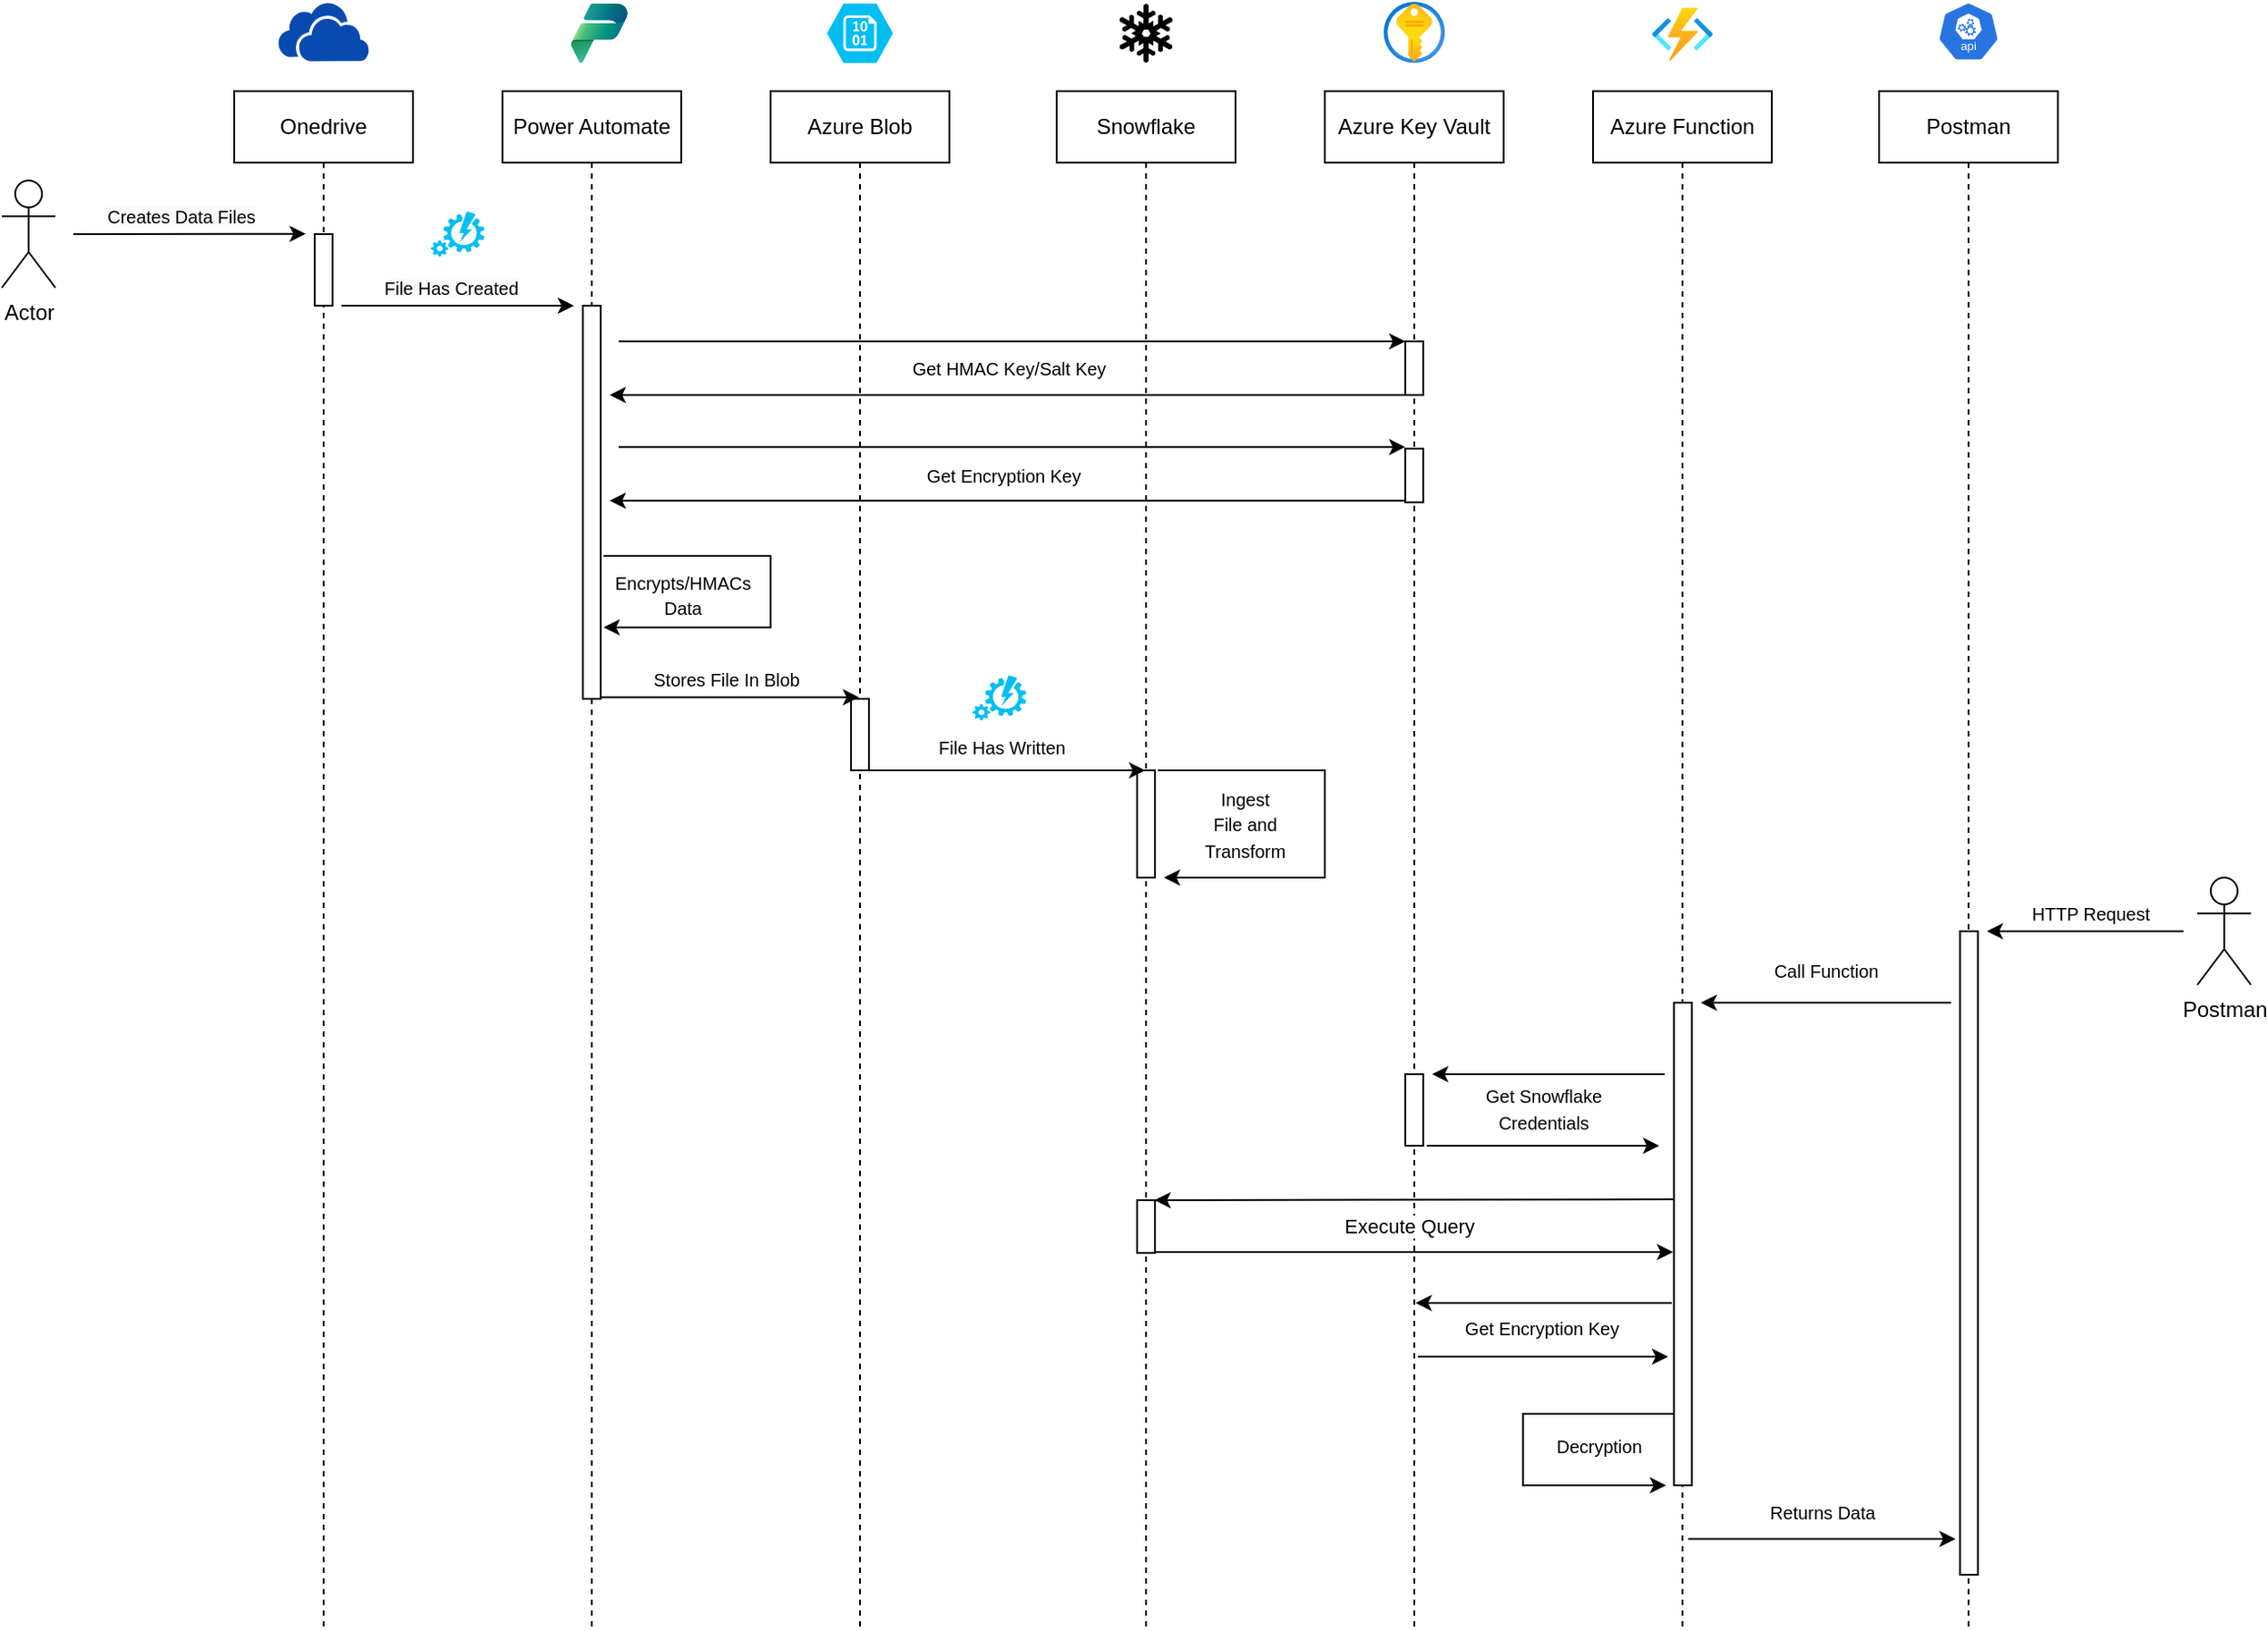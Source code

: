 <mxfile version="24.8.3">
  <diagram name="Page-1" id="2YBvvXClWsGukQMizWep">
    <mxGraphModel dx="1792" dy="598" grid="1" gridSize="10" guides="1" tooltips="1" connect="1" arrows="1" fold="1" page="1" pageScale="1" pageWidth="850" pageHeight="1100" math="0" shadow="0">
      <root>
        <mxCell id="0" />
        <mxCell id="1" parent="0" />
        <mxCell id="97ShY6lG6wa8caIbP_8k-29" value="Snowflake" style="shape=umlLifeline;perimeter=lifelinePerimeter;whiteSpace=wrap;html=1;container=0;dropTarget=0;collapsible=0;recursiveResize=0;outlineConnect=0;portConstraint=eastwest;newEdgeStyle={&quot;edgeStyle&quot;:&quot;elbowEdgeStyle&quot;,&quot;elbow&quot;:&quot;vertical&quot;,&quot;curved&quot;:0,&quot;rounded&quot;:0};" parent="1" vertex="1">
          <mxGeometry x="530" y="500" width="100" height="860" as="geometry" />
        </mxCell>
        <mxCell id="97ShY6lG6wa8caIbP_8k-30" value="" style="html=1;points=[];perimeter=orthogonalPerimeter;outlineConnect=0;targetShapes=umlLifeline;portConstraint=eastwest;newEdgeStyle={&quot;edgeStyle&quot;:&quot;elbowEdgeStyle&quot;,&quot;elbow&quot;:&quot;vertical&quot;,&quot;curved&quot;:0,&quot;rounded&quot;:0};" parent="97ShY6lG6wa8caIbP_8k-29" vertex="1">
          <mxGeometry x="45" y="380" width="10" height="60" as="geometry" />
        </mxCell>
        <mxCell id="97ShY6lG6wa8caIbP_8k-21" value="Azure Key Vault" style="shape=umlLifeline;perimeter=lifelinePerimeter;whiteSpace=wrap;html=1;container=0;dropTarget=0;collapsible=0;recursiveResize=0;outlineConnect=0;portConstraint=eastwest;newEdgeStyle={&quot;edgeStyle&quot;:&quot;elbowEdgeStyle&quot;,&quot;elbow&quot;:&quot;vertical&quot;,&quot;curved&quot;:0,&quot;rounded&quot;:0};" parent="1" vertex="1">
          <mxGeometry x="680" y="500" width="100" height="860" as="geometry" />
        </mxCell>
        <mxCell id="97ShY6lG6wa8caIbP_8k-22" value="" style="html=1;points=[];perimeter=orthogonalPerimeter;outlineConnect=0;targetShapes=umlLifeline;portConstraint=eastwest;newEdgeStyle={&quot;edgeStyle&quot;:&quot;elbowEdgeStyle&quot;,&quot;elbow&quot;:&quot;vertical&quot;,&quot;curved&quot;:0,&quot;rounded&quot;:0};" parent="97ShY6lG6wa8caIbP_8k-21" vertex="1">
          <mxGeometry x="45" y="140" width="10" height="30" as="geometry" />
        </mxCell>
        <mxCell id="gfqgi7KnSlTVgtVMXNG0-12" value="" style="html=1;points=[];perimeter=orthogonalPerimeter;outlineConnect=0;targetShapes=umlLifeline;portConstraint=eastwest;newEdgeStyle={&quot;edgeStyle&quot;:&quot;elbowEdgeStyle&quot;,&quot;elbow&quot;:&quot;vertical&quot;,&quot;curved&quot;:0,&quot;rounded&quot;:0};" parent="97ShY6lG6wa8caIbP_8k-21" vertex="1">
          <mxGeometry x="45" y="200" width="10" height="30" as="geometry" />
        </mxCell>
        <mxCell id="97ShY6lG6wa8caIbP_8k-1" value="Onedrive" style="shape=umlLifeline;perimeter=lifelinePerimeter;whiteSpace=wrap;html=1;container=0;dropTarget=0;collapsible=0;recursiveResize=0;outlineConnect=0;portConstraint=eastwest;newEdgeStyle={&quot;edgeStyle&quot;:&quot;elbowEdgeStyle&quot;,&quot;elbow&quot;:&quot;vertical&quot;,&quot;curved&quot;:0,&quot;rounded&quot;:0};" parent="1" vertex="1">
          <mxGeometry x="70" y="500" width="100" height="860" as="geometry" />
        </mxCell>
        <mxCell id="97ShY6lG6wa8caIbP_8k-2" value="" style="html=1;points=[];perimeter=orthogonalPerimeter;outlineConnect=0;targetShapes=umlLifeline;portConstraint=eastwest;newEdgeStyle={&quot;edgeStyle&quot;:&quot;elbowEdgeStyle&quot;,&quot;elbow&quot;:&quot;vertical&quot;,&quot;curved&quot;:0,&quot;rounded&quot;:0};" parent="97ShY6lG6wa8caIbP_8k-1" vertex="1">
          <mxGeometry x="45" y="80" width="10" height="40" as="geometry" />
        </mxCell>
        <mxCell id="97ShY6lG6wa8caIbP_8k-3" value="Actor" style="shape=umlActor;verticalLabelPosition=bottom;verticalAlign=top;html=1;outlineConnect=0;" parent="1" vertex="1">
          <mxGeometry x="-60" y="550" width="30" height="60" as="geometry" />
        </mxCell>
        <mxCell id="97ShY6lG6wa8caIbP_8k-4" value="" style="endArrow=classic;html=1;rounded=0;" parent="1" edge="1">
          <mxGeometry width="50" height="50" relative="1" as="geometry">
            <mxPoint x="-20" y="580.055" as="sourcePoint" />
            <mxPoint x="110" y="579.82" as="targetPoint" />
          </mxGeometry>
        </mxCell>
        <mxCell id="97ShY6lG6wa8caIbP_8k-5" value="&lt;span style=&quot;background-color: rgb(251, 251, 251);&quot;&gt;&lt;font style=&quot;font-size: 10px;&quot;&gt;Creates Data Files&lt;/font&gt;&lt;/span&gt;" style="edgeLabel;html=1;align=center;verticalAlign=middle;resizable=0;points=[];" parent="97ShY6lG6wa8caIbP_8k-4" vertex="1" connectable="0">
          <mxGeometry x="-0.065" y="-1" relative="1" as="geometry">
            <mxPoint x="-1" y="-11" as="offset" />
          </mxGeometry>
        </mxCell>
        <mxCell id="97ShY6lG6wa8caIbP_8k-6" value="Power Automate" style="shape=umlLifeline;perimeter=lifelinePerimeter;whiteSpace=wrap;html=1;container=0;dropTarget=0;collapsible=0;recursiveResize=0;outlineConnect=0;portConstraint=eastwest;newEdgeStyle={&quot;edgeStyle&quot;:&quot;elbowEdgeStyle&quot;,&quot;elbow&quot;:&quot;vertical&quot;,&quot;curved&quot;:0,&quot;rounded&quot;:0};" parent="1" vertex="1">
          <mxGeometry x="220" y="500" width="100" height="860" as="geometry" />
        </mxCell>
        <mxCell id="97ShY6lG6wa8caIbP_8k-7" value="" style="html=1;points=[];perimeter=orthogonalPerimeter;outlineConnect=0;targetShapes=umlLifeline;portConstraint=eastwest;newEdgeStyle={&quot;edgeStyle&quot;:&quot;elbowEdgeStyle&quot;,&quot;elbow&quot;:&quot;vertical&quot;,&quot;curved&quot;:0,&quot;rounded&quot;:0};" parent="97ShY6lG6wa8caIbP_8k-6" vertex="1">
          <mxGeometry x="45" y="120" width="10" height="220" as="geometry" />
        </mxCell>
        <mxCell id="97ShY6lG6wa8caIbP_8k-8" value="" style="endArrow=classic;html=1;rounded=0;" parent="1" edge="1">
          <mxGeometry width="50" height="50" relative="1" as="geometry">
            <mxPoint x="130" y="620" as="sourcePoint" />
            <mxPoint x="260" y="620" as="targetPoint" />
          </mxGeometry>
        </mxCell>
        <mxCell id="97ShY6lG6wa8caIbP_8k-9" value="&lt;span style=&quot;font-size: 10px; background-color: rgb(251, 251, 251);&quot;&gt;File Has Created&lt;/span&gt;" style="edgeLabel;html=1;align=center;verticalAlign=middle;resizable=0;points=[];" parent="97ShY6lG6wa8caIbP_8k-8" vertex="1" connectable="0">
          <mxGeometry x="-0.118" relative="1" as="geometry">
            <mxPoint x="3" y="-10" as="offset" />
          </mxGeometry>
        </mxCell>
        <mxCell id="97ShY6lG6wa8caIbP_8k-10" value="Azure Function" style="shape=umlLifeline;perimeter=lifelinePerimeter;whiteSpace=wrap;html=1;container=0;dropTarget=0;collapsible=0;recursiveResize=0;outlineConnect=0;portConstraint=eastwest;newEdgeStyle={&quot;edgeStyle&quot;:&quot;elbowEdgeStyle&quot;,&quot;elbow&quot;:&quot;vertical&quot;,&quot;curved&quot;:0,&quot;rounded&quot;:0};" parent="1" vertex="1">
          <mxGeometry x="830" y="500" width="100" height="860" as="geometry" />
        </mxCell>
        <mxCell id="97ShY6lG6wa8caIbP_8k-12" value="Postman" style="shape=umlActor;verticalLabelPosition=bottom;verticalAlign=top;html=1;outlineConnect=0;" parent="1" vertex="1">
          <mxGeometry x="1168" y="940" width="30" height="60" as="geometry" />
        </mxCell>
        <mxCell id="97ShY6lG6wa8caIbP_8k-34" value="Azure Blob" style="shape=umlLifeline;perimeter=lifelinePerimeter;whiteSpace=wrap;html=1;container=0;dropTarget=0;collapsible=0;recursiveResize=0;outlineConnect=0;portConstraint=eastwest;newEdgeStyle={&quot;edgeStyle&quot;:&quot;elbowEdgeStyle&quot;,&quot;elbow&quot;:&quot;vertical&quot;,&quot;curved&quot;:0,&quot;rounded&quot;:0};" parent="1" vertex="1">
          <mxGeometry x="370" y="500" width="100" height="860" as="geometry" />
        </mxCell>
        <mxCell id="97ShY6lG6wa8caIbP_8k-35" value="" style="html=1;points=[];perimeter=orthogonalPerimeter;outlineConnect=0;targetShapes=umlLifeline;portConstraint=eastwest;newEdgeStyle={&quot;edgeStyle&quot;:&quot;elbowEdgeStyle&quot;,&quot;elbow&quot;:&quot;vertical&quot;,&quot;curved&quot;:0,&quot;rounded&quot;:0};" parent="97ShY6lG6wa8caIbP_8k-34" vertex="1">
          <mxGeometry x="45" y="340" width="10" height="40" as="geometry" />
        </mxCell>
        <mxCell id="97ShY6lG6wa8caIbP_8k-38" value="" style="endArrow=classic;html=1;rounded=0;" parent="1" target="97ShY6lG6wa8caIbP_8k-29" edge="1">
          <mxGeometry width="50" height="50" relative="1" as="geometry">
            <mxPoint x="425" y="880" as="sourcePoint" />
            <mxPoint x="570" y="880" as="targetPoint" />
            <Array as="points" />
          </mxGeometry>
        </mxCell>
        <mxCell id="97ShY6lG6wa8caIbP_8k-39" value="&lt;font style=&quot;font-size: 10px;&quot;&gt;File Has Written&lt;/font&gt;" style="edgeLabel;html=1;align=center;verticalAlign=middle;resizable=0;points=[];" parent="97ShY6lG6wa8caIbP_8k-38" vertex="1" connectable="0">
          <mxGeometry x="-0.131" relative="1" as="geometry">
            <mxPoint x="7" y="-13" as="offset" />
          </mxGeometry>
        </mxCell>
        <mxCell id="97ShY6lG6wa8caIbP_8k-40" value="" style="endArrow=classic;html=1;rounded=0;" parent="1" target="97ShY6lG6wa8caIbP_8k-22" edge="1">
          <mxGeometry width="50" height="50" relative="1" as="geometry">
            <mxPoint x="285" y="640" as="sourcePoint" />
            <mxPoint x="710" y="640" as="targetPoint" />
          </mxGeometry>
        </mxCell>
        <mxCell id="97ShY6lG6wa8caIbP_8k-41" value="&lt;font style=&quot;font-size: 10px;&quot;&gt;Get HMAC Key/Salt Key&lt;/font&gt;" style="edgeLabel;html=1;align=center;verticalAlign=middle;resizable=0;points=[];" parent="97ShY6lG6wa8caIbP_8k-40" vertex="1" connectable="0">
          <mxGeometry x="-0.004" relative="1" as="geometry">
            <mxPoint x="-1" y="15" as="offset" />
          </mxGeometry>
        </mxCell>
        <mxCell id="97ShY6lG6wa8caIbP_8k-42" value="" style="endArrow=classic;html=1;rounded=0;" parent="1" edge="1">
          <mxGeometry width="50" height="50" relative="1" as="geometry">
            <mxPoint x="724.5" y="670" as="sourcePoint" />
            <mxPoint x="280" y="670" as="targetPoint" />
          </mxGeometry>
        </mxCell>
        <mxCell id="gfqgi7KnSlTVgtVMXNG0-3" value="&lt;div style=&quot;text-align: center;&quot;&gt;&lt;span style=&quot;background-color: initial; font-size: 10px; text-wrap-mode: nowrap;&quot;&gt;Encrypts/HMACs&lt;/span&gt;&lt;/div&gt;&lt;div style=&quot;text-align: center;&quot;&gt;&lt;span style=&quot;background-color: initial; font-size: 10px; text-wrap-mode: nowrap;&quot;&gt;Data&lt;/span&gt;&lt;/div&gt;" style="text;whiteSpace=wrap;html=1;" parent="1" vertex="1">
          <mxGeometry x="281" y="761" width="90" height="25" as="geometry" />
        </mxCell>
        <mxCell id="gfqgi7KnSlTVgtVMXNG0-4" value="" style="verticalLabelPosition=bottom;html=1;verticalAlign=top;align=center;strokeColor=none;fillColor=#00BEF2;shape=mxgraph.azure.automation;pointerEvents=1;" parent="1" vertex="1">
          <mxGeometry x="180" y="567.5" width="30" height="25" as="geometry" />
        </mxCell>
        <mxCell id="gfqgi7KnSlTVgtVMXNG0-6" value="" style="endArrow=classic;html=1;rounded=0;" parent="1" edge="1">
          <mxGeometry width="50" height="50" relative="1" as="geometry">
            <mxPoint x="285" y="699.09" as="sourcePoint" />
            <mxPoint x="725" y="699.09" as="targetPoint" />
          </mxGeometry>
        </mxCell>
        <mxCell id="gfqgi7KnSlTVgtVMXNG0-7" value="&lt;font style=&quot;font-size: 10px;&quot;&gt;Get Encryption Key&lt;/font&gt;" style="edgeLabel;html=1;align=center;verticalAlign=middle;resizable=0;points=[];" parent="gfqgi7KnSlTVgtVMXNG0-6" vertex="1" connectable="0">
          <mxGeometry x="-0.004" relative="1" as="geometry">
            <mxPoint x="-4" y="16" as="offset" />
          </mxGeometry>
        </mxCell>
        <mxCell id="gfqgi7KnSlTVgtVMXNG0-8" value="" style="endArrow=classic;html=1;rounded=0;" parent="1" edge="1">
          <mxGeometry width="50" height="50" relative="1" as="geometry">
            <mxPoint x="724.5" y="729.09" as="sourcePoint" />
            <mxPoint x="280" y="729.09" as="targetPoint" />
          </mxGeometry>
        </mxCell>
        <mxCell id="97ShY6lG6wa8caIbP_8k-37" value="&lt;font style=&quot;font-size: 10px;&quot;&gt;Stores File In Blob&lt;/font&gt;" style="text;html=1;align=center;verticalAlign=middle;resizable=0;points=[];autosize=1;strokeColor=none;fillColor=none;" parent="1" vertex="1">
          <mxGeometry x="290" y="814" width="110" height="30" as="geometry" />
        </mxCell>
        <mxCell id="gfqgi7KnSlTVgtVMXNG0-16" value="" style="endArrow=classic;html=1;rounded=0;" parent="1" edge="1">
          <mxGeometry width="50" height="50" relative="1" as="geometry">
            <mxPoint x="276.591" y="760" as="sourcePoint" />
            <mxPoint x="276.591" y="800" as="targetPoint" />
            <Array as="points">
              <mxPoint x="330" y="760" />
              <mxPoint x="370" y="760" />
              <mxPoint x="370" y="780" />
              <mxPoint x="370" y="800" />
              <mxPoint x="330" y="800" />
            </Array>
          </mxGeometry>
        </mxCell>
        <mxCell id="gfqgi7KnSlTVgtVMXNG0-17" value="" style="endArrow=classic;html=1;rounded=0;" parent="1" target="97ShY6lG6wa8caIbP_8k-34" edge="1">
          <mxGeometry width="50" height="50" relative="1" as="geometry">
            <mxPoint x="274.591" y="839.09" as="sourcePoint" />
            <mxPoint x="395" y="839" as="targetPoint" />
          </mxGeometry>
        </mxCell>
        <mxCell id="gfqgi7KnSlTVgtVMXNG0-19" value="" style="verticalLabelPosition=bottom;html=1;verticalAlign=top;align=center;strokeColor=none;fillColor=#00BEF2;shape=mxgraph.azure.automation;pointerEvents=1;" parent="1" vertex="1">
          <mxGeometry x="483" y="827" width="30" height="25" as="geometry" />
        </mxCell>
        <mxCell id="gfqgi7KnSlTVgtVMXNG0-22" value="" style="endArrow=classic;html=1;rounded=0;" parent="1" edge="1">
          <mxGeometry width="50" height="50" relative="1" as="geometry">
            <mxPoint x="586.591" y="880" as="sourcePoint" />
            <mxPoint x="590" y="940" as="targetPoint" />
            <Array as="points">
              <mxPoint x="640" y="880" />
              <mxPoint x="680" y="880" />
              <mxPoint x="680" y="900" />
              <mxPoint x="680" y="940" />
              <mxPoint x="640" y="940" />
            </Array>
          </mxGeometry>
        </mxCell>
        <mxCell id="gfqgi7KnSlTVgtVMXNG0-23" value="&lt;font style=&quot;font-size: 10px;&quot;&gt;Ingest&lt;/font&gt;&lt;div&gt;&lt;font style=&quot;font-size: 10px;&quot;&gt;File and&lt;/font&gt;&lt;/div&gt;&lt;div&gt;&lt;font style=&quot;font-size: 10px;&quot;&gt;Transform&lt;/font&gt;&lt;/div&gt;" style="text;html=1;align=center;verticalAlign=middle;resizable=0;points=[];autosize=1;strokeColor=none;fillColor=none;" parent="1" vertex="1">
          <mxGeometry x="600" y="880" width="70" height="60" as="geometry" />
        </mxCell>
        <mxCell id="gfqgi7KnSlTVgtVMXNG0-39" value="Postman" style="shape=umlLifeline;perimeter=lifelinePerimeter;whiteSpace=wrap;html=1;container=0;dropTarget=0;collapsible=0;recursiveResize=0;outlineConnect=0;portConstraint=eastwest;newEdgeStyle={&quot;edgeStyle&quot;:&quot;elbowEdgeStyle&quot;,&quot;elbow&quot;:&quot;vertical&quot;,&quot;curved&quot;:0,&quot;rounded&quot;:0};" parent="1" vertex="1">
          <mxGeometry x="990" y="500" width="100" height="860" as="geometry" />
        </mxCell>
        <mxCell id="97ShY6lG6wa8caIbP_8k-11" value="" style="html=1;points=[];perimeter=orthogonalPerimeter;outlineConnect=0;targetShapes=umlLifeline;portConstraint=eastwest;newEdgeStyle={&quot;edgeStyle&quot;:&quot;elbowEdgeStyle&quot;,&quot;elbow&quot;:&quot;vertical&quot;,&quot;curved&quot;:0,&quot;rounded&quot;:0};" parent="gfqgi7KnSlTVgtVMXNG0-39" vertex="1">
          <mxGeometry x="-114.75" y="510" width="10" height="270" as="geometry" />
        </mxCell>
        <mxCell id="gfqgi7KnSlTVgtVMXNG0-32" value="" style="html=1;points=[];perimeter=orthogonalPerimeter;outlineConnect=0;targetShapes=umlLifeline;portConstraint=eastwest;newEdgeStyle={&quot;edgeStyle&quot;:&quot;elbowEdgeStyle&quot;,&quot;elbow&quot;:&quot;vertical&quot;,&quot;curved&quot;:0,&quot;rounded&quot;:0};" parent="gfqgi7KnSlTVgtVMXNG0-39" vertex="1">
          <mxGeometry x="-265" y="550" width="10" height="40" as="geometry" />
        </mxCell>
        <mxCell id="97ShY6lG6wa8caIbP_8k-24" value="Execute Query" style="edgeLabel;html=1;align=center;verticalAlign=middle;resizable=0;points=[];" parent="gfqgi7KnSlTVgtVMXNG0-39" vertex="1" connectable="0">
          <mxGeometry x="-263.25" y="634.5" as="geometry" />
        </mxCell>
        <mxCell id="97ShY6lG6wa8caIbP_8k-27" value="" style="endArrow=classic;html=1;rounded=0;" parent="gfqgi7KnSlTVgtVMXNG0-39" edge="1">
          <mxGeometry width="50" height="50" relative="1" as="geometry">
            <mxPoint x="-120" y="550" as="sourcePoint" />
            <mxPoint x="-250" y="550" as="targetPoint" />
            <Array as="points">
              <mxPoint x="-200" y="550" />
            </Array>
          </mxGeometry>
        </mxCell>
        <mxCell id="gfqgi7KnSlTVgtVMXNG0-27" value="" style="html=1;points=[];perimeter=orthogonalPerimeter;outlineConnect=0;targetShapes=umlLifeline;portConstraint=eastwest;newEdgeStyle={&quot;edgeStyle&quot;:&quot;elbowEdgeStyle&quot;,&quot;elbow&quot;:&quot;vertical&quot;,&quot;curved&quot;:0,&quot;rounded&quot;:0};" parent="gfqgi7KnSlTVgtVMXNG0-39" vertex="1">
          <mxGeometry x="-415" y="620.5" width="10" height="29.5" as="geometry" />
        </mxCell>
        <mxCell id="97ShY6lG6wa8caIbP_8k-32" value="" style="endArrow=classic;html=1;rounded=0;" parent="gfqgi7KnSlTVgtVMXNG0-39" edge="1">
          <mxGeometry width="50" height="50" relative="1" as="geometry">
            <mxPoint x="-114.75" y="620" as="sourcePoint" />
            <mxPoint x="-405.25" y="620.5" as="targetPoint" />
          </mxGeometry>
        </mxCell>
        <mxCell id="97ShY6lG6wa8caIbP_8k-33" value="" style="endArrow=classic;html=1;rounded=0;" parent="gfqgi7KnSlTVgtVMXNG0-39" edge="1">
          <mxGeometry width="50" height="50" relative="1" as="geometry">
            <mxPoint x="-404.75" y="649.5" as="sourcePoint" />
            <mxPoint x="-115.25" y="649.5" as="targetPoint" />
          </mxGeometry>
        </mxCell>
        <mxCell id="gfqgi7KnSlTVgtVMXNG0-33" value="" style="endArrow=classic;html=1;rounded=0;" parent="gfqgi7KnSlTVgtVMXNG0-39" edge="1">
          <mxGeometry width="50" height="50" relative="1" as="geometry">
            <mxPoint x="-116" y="678" as="sourcePoint" />
            <mxPoint x="-259.25" y="678" as="targetPoint" />
          </mxGeometry>
        </mxCell>
        <mxCell id="gfqgi7KnSlTVgtVMXNG0-34" value="" style="endArrow=classic;html=1;rounded=0;" parent="gfqgi7KnSlTVgtVMXNG0-39" edge="1">
          <mxGeometry width="50" height="50" relative="1" as="geometry">
            <mxPoint x="-258" y="708" as="sourcePoint" />
            <mxPoint x="-118" y="708" as="targetPoint" />
          </mxGeometry>
        </mxCell>
        <mxCell id="gfqgi7KnSlTVgtVMXNG0-35" value="&lt;font style=&quot;font-size: 10px;&quot;&gt;Get&amp;nbsp;&lt;span style=&quot;background-color: initial;&quot;&gt;Encryption Key&lt;/span&gt;&lt;/font&gt;" style="text;html=1;align=center;verticalAlign=middle;resizable=0;points=[];autosize=1;strokeColor=none;fillColor=none;" parent="gfqgi7KnSlTVgtVMXNG0-39" vertex="1">
          <mxGeometry x="-244" y="677" width="110" height="30" as="geometry" />
        </mxCell>
        <mxCell id="97ShY6lG6wa8caIbP_8k-13" value="" style="endArrow=classic;html=1;rounded=0;" parent="gfqgi7KnSlTVgtVMXNG0-39" edge="1">
          <mxGeometry width="50" height="50" relative="1" as="geometry">
            <mxPoint x="170.25" y="470" as="sourcePoint" />
            <mxPoint x="60.25" y="470" as="targetPoint" />
          </mxGeometry>
        </mxCell>
        <mxCell id="97ShY6lG6wa8caIbP_8k-14" value="&lt;font style=&quot;font-size: 10px;&quot;&gt;HTTP Request&lt;/font&gt;" style="edgeLabel;html=1;align=center;verticalAlign=middle;resizable=0;points=[];" parent="97ShY6lG6wa8caIbP_8k-13" vertex="1" connectable="0">
          <mxGeometry x="-0.194" relative="1" as="geometry">
            <mxPoint x="-8" y="-10" as="offset" />
          </mxGeometry>
        </mxCell>
        <mxCell id="gfqgi7KnSlTVgtVMXNG0-40" value="" style="html=1;points=[];perimeter=orthogonalPerimeter;outlineConnect=0;targetShapes=umlLifeline;portConstraint=eastwest;newEdgeStyle={&quot;edgeStyle&quot;:&quot;elbowEdgeStyle&quot;,&quot;elbow&quot;:&quot;vertical&quot;,&quot;curved&quot;:0,&quot;rounded&quot;:0};" parent="gfqgi7KnSlTVgtVMXNG0-39" vertex="1">
          <mxGeometry x="45.25" y="470" width="10" height="360" as="geometry" />
        </mxCell>
        <mxCell id="gfqgi7KnSlTVgtVMXNG0-41" value="" style="endArrow=classic;html=1;rounded=0;" parent="gfqgi7KnSlTVgtVMXNG0-39" edge="1">
          <mxGeometry width="50" height="50" relative="1" as="geometry">
            <mxPoint x="40.25" y="510" as="sourcePoint" />
            <mxPoint x="-99.75" y="510" as="targetPoint" />
          </mxGeometry>
        </mxCell>
        <mxCell id="gfqgi7KnSlTVgtVMXNG0-42" value="&lt;font style=&quot;font-size: 10px;&quot;&gt;Call Function&lt;/font&gt;" style="text;html=1;align=center;verticalAlign=middle;resizable=0;points=[];autosize=1;strokeColor=none;fillColor=none;" parent="gfqgi7KnSlTVgtVMXNG0-39" vertex="1">
          <mxGeometry x="-69.75" y="477" width="80" height="30" as="geometry" />
        </mxCell>
        <mxCell id="gfqgi7KnSlTVgtVMXNG0-31" value="&lt;font style=&quot;font-size: 10px;&quot;&gt;Get Snowflake &lt;br&gt;Credentials&lt;/font&gt;" style="text;html=1;align=center;verticalAlign=middle;resizable=0;points=[];autosize=1;strokeColor=none;fillColor=none;" parent="gfqgi7KnSlTVgtVMXNG0-39" vertex="1">
          <mxGeometry x="-232.75" y="549" width="90" height="40" as="geometry" />
        </mxCell>
        <mxCell id="97ShY6lG6wa8caIbP_8k-25" value="" style="endArrow=classic;html=1;rounded=0;" parent="gfqgi7KnSlTVgtVMXNG0-39" edge="1">
          <mxGeometry width="50" height="50" relative="1" as="geometry">
            <mxPoint x="-253" y="590" as="sourcePoint" />
            <mxPoint x="-123" y="590" as="targetPoint" />
          </mxGeometry>
        </mxCell>
        <mxCell id="gfqgi7KnSlTVgtVMXNG0-37" value="" style="endArrow=classic;html=1;rounded=0;" parent="gfqgi7KnSlTVgtVMXNG0-39" edge="1">
          <mxGeometry width="50" height="50" relative="1" as="geometry">
            <mxPoint x="-114.75" y="740" as="sourcePoint" />
            <mxPoint x="-119.17" y="780" as="targetPoint" />
            <Array as="points">
              <mxPoint x="-199.17" y="740" />
              <mxPoint x="-199.17" y="760" />
              <mxPoint x="-199.17" y="780" />
            </Array>
          </mxGeometry>
        </mxCell>
        <mxCell id="gfqgi7KnSlTVgtVMXNG0-38" value="&lt;font style=&quot;font-size: 10px;&quot;&gt;Decryption&lt;/font&gt;" style="text;html=1;align=center;verticalAlign=middle;resizable=0;points=[];autosize=1;strokeColor=none;fillColor=none;" parent="gfqgi7KnSlTVgtVMXNG0-39" vertex="1">
          <mxGeometry x="-192.17" y="743" width="70" height="30" as="geometry" />
        </mxCell>
        <mxCell id="gfqgi7KnSlTVgtVMXNG0-43" value="" style="endArrow=classic;html=1;rounded=0;" parent="gfqgi7KnSlTVgtVMXNG0-39" edge="1">
          <mxGeometry width="50" height="50" relative="1" as="geometry">
            <mxPoint x="-106.75" y="810" as="sourcePoint" />
            <mxPoint x="42.75" y="810" as="targetPoint" />
          </mxGeometry>
        </mxCell>
        <mxCell id="gfqgi7KnSlTVgtVMXNG0-44" value="&lt;font style=&quot;font-size: 10px;&quot;&gt;Returns Data&lt;/font&gt;" style="text;html=1;align=center;verticalAlign=middle;resizable=0;points=[];autosize=1;strokeColor=none;fillColor=none;" parent="gfqgi7KnSlTVgtVMXNG0-39" vertex="1">
          <mxGeometry x="-71.75" y="780" width="80" height="30" as="geometry" />
        </mxCell>
        <mxCell id="m0RMfZb1QYxtUIxWRWsY-2" value="" style="dashed=0;outlineConnect=0;html=1;align=center;labelPosition=center;verticalLabelPosition=bottom;verticalAlign=top;shape=mxgraph.weblogos.onedrive;fillColor=#094AB1;strokeColor=none" vertex="1" parent="1">
          <mxGeometry x="94.79" y="450" width="50.41" height="33.2" as="geometry" />
        </mxCell>
        <mxCell id="m0RMfZb1QYxtUIxWRWsY-3" value="" style="image;aspect=fixed;html=1;points=[];align=center;fontSize=12;image=img/lib/azure2/analytics/Power_Platform.svg;" vertex="1" parent="1">
          <mxGeometry x="258.3" y="451" width="31.7" height="33.2" as="geometry" />
        </mxCell>
        <mxCell id="m0RMfZb1QYxtUIxWRWsY-5" value="" style="shape=mxgraph.signs.nature.snowflake;html=1;pointerEvents=1;fillColor=#000000;strokeColor=none;verticalLabelPosition=bottom;verticalAlign=top;align=center;" vertex="1" parent="1">
          <mxGeometry x="565.27" y="451" width="29.47" height="33.2" as="geometry" />
        </mxCell>
        <mxCell id="m0RMfZb1QYxtUIxWRWsY-7" value="" style="aspect=fixed;sketch=0;html=1;dashed=0;whitespace=wrap;verticalLabelPosition=bottom;verticalAlign=top;fillColor=#2875E2;strokeColor=#ffffff;points=[[0.005,0.63,0],[0.1,0.2,0],[0.9,0.2,0],[0.5,0,0],[0.995,0.63,0],[0.72,0.99,0],[0.5,1,0],[0.28,0.99,0]];shape=mxgraph.kubernetes.icon2;kubernetesLabel=1;prIcon=api" vertex="1" parent="1">
          <mxGeometry x="1022.71" y="450" width="34.58" height="33.2" as="geometry" />
        </mxCell>
        <mxCell id="m0RMfZb1QYxtUIxWRWsY-8" value="" style="verticalLabelPosition=bottom;html=1;verticalAlign=top;align=center;strokeColor=none;fillColor=#00BEF2;shape=mxgraph.azure.storage_blob;" vertex="1" parent="1">
          <mxGeometry x="401.56" y="451" width="36.89" height="33.2" as="geometry" />
        </mxCell>
        <mxCell id="m0RMfZb1QYxtUIxWRWsY-9" value="" style="image;aspect=fixed;html=1;points=[];align=center;fontSize=12;image=img/lib/azure2/security/Key_Vaults.svg;" vertex="1" parent="1">
          <mxGeometry x="712.9" y="450" width="34.2" height="34.2" as="geometry" />
        </mxCell>
        <mxCell id="m0RMfZb1QYxtUIxWRWsY-11" value="" style="image;aspect=fixed;html=1;points=[];align=center;fontSize=12;image=img/lib/azure2/compute/Function_Apps.svg;" vertex="1" parent="1">
          <mxGeometry x="863" y="453.2" width="34" height="30" as="geometry" />
        </mxCell>
      </root>
    </mxGraphModel>
  </diagram>
</mxfile>

